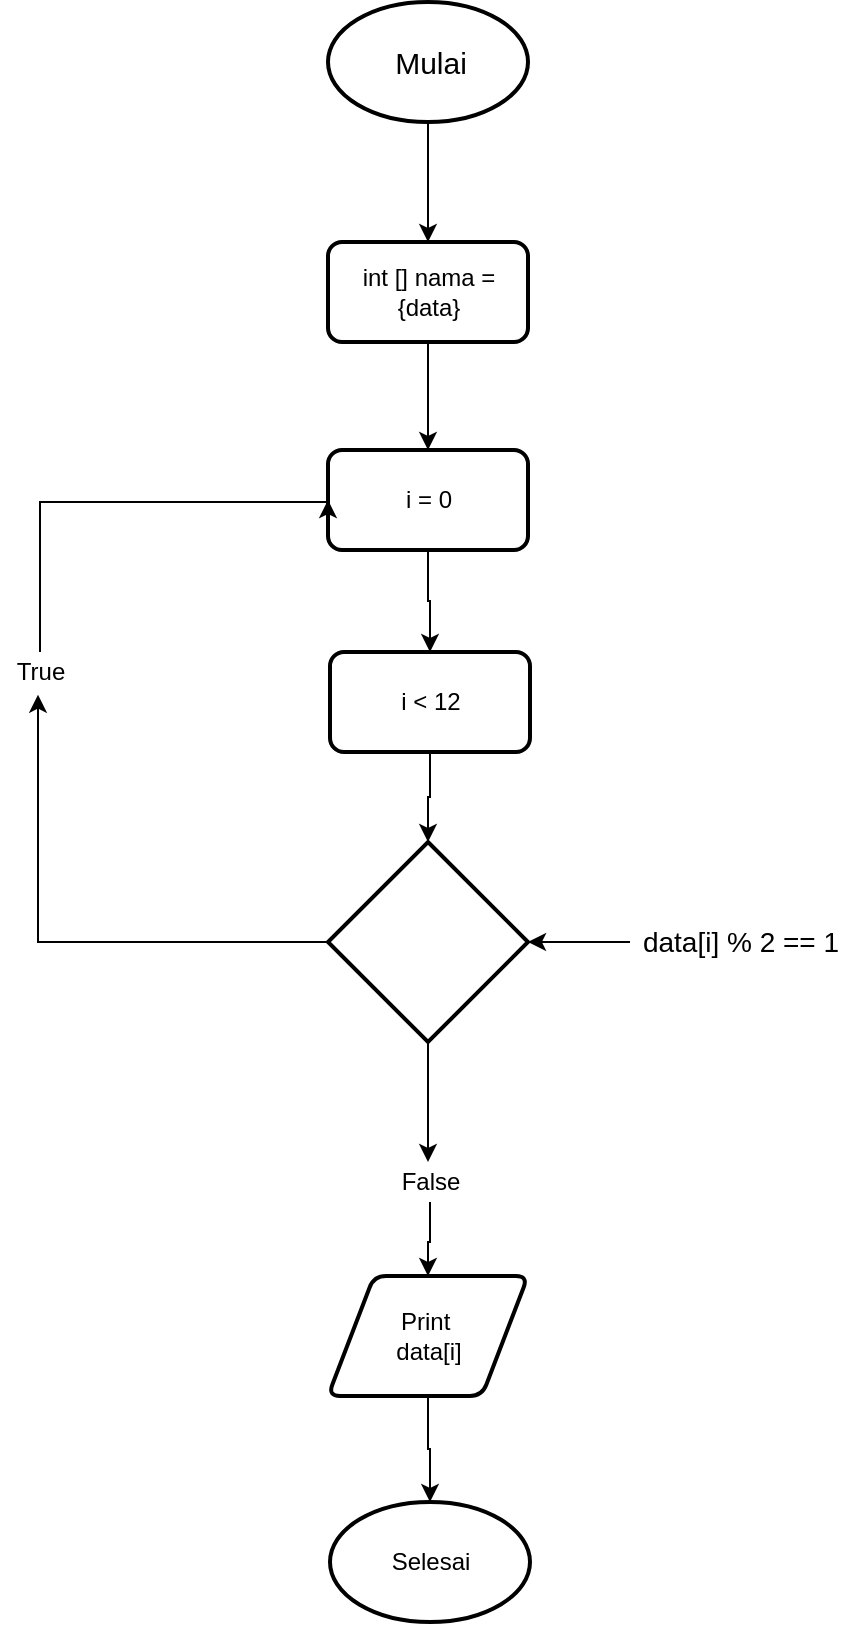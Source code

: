 <mxfile version="13.0.3" type="device"><diagram id="C5RBs43oDa-KdzZeNtuy" name="Page-1"><mxGraphModel dx="1136" dy="712" grid="1" gridSize="10" guides="1" tooltips="1" connect="1" arrows="1" fold="1" page="1" pageScale="1" pageWidth="1169" pageHeight="827" math="0" shadow="0"><root><mxCell id="WIyWlLk6GJQsqaUBKTNV-0"/><mxCell id="WIyWlLk6GJQsqaUBKTNV-1" parent="WIyWlLk6GJQsqaUBKTNV-0"/><mxCell id="V0pkCV93GiRgpE1GbYks-1" value="" style="shape=parallelogram;html=1;strokeWidth=2;perimeter=parallelogramPerimeter;whiteSpace=wrap;rounded=1;arcSize=12;size=0.23;" vertex="1" parent="WIyWlLk6GJQsqaUBKTNV-1"><mxGeometry x="364" y="827" width="100" height="60" as="geometry"/></mxCell><mxCell id="V0pkCV93GiRgpE1GbYks-2" value="" style="strokeWidth=2;html=1;shape=mxgraph.flowchart.start_1;whiteSpace=wrap;" vertex="1" parent="WIyWlLk6GJQsqaUBKTNV-1"><mxGeometry x="365" y="940" width="100" height="60" as="geometry"/></mxCell><mxCell id="V0pkCV93GiRgpE1GbYks-3" style="edgeStyle=orthogonalEdgeStyle;rounded=0;orthogonalLoop=1;jettySize=auto;html=1;entryX=0.5;entryY=0;entryDx=0;entryDy=0;" edge="1" parent="WIyWlLk6GJQsqaUBKTNV-1" source="V0pkCV93GiRgpE1GbYks-4" target="V0pkCV93GiRgpE1GbYks-6"><mxGeometry relative="1" as="geometry"/></mxCell><mxCell id="V0pkCV93GiRgpE1GbYks-4" value="" style="strokeWidth=2;html=1;shape=mxgraph.flowchart.start_1;whiteSpace=wrap;" vertex="1" parent="WIyWlLk6GJQsqaUBKTNV-1"><mxGeometry x="364" y="190" width="100" height="60" as="geometry"/></mxCell><mxCell id="V0pkCV93GiRgpE1GbYks-5" style="edgeStyle=orthogonalEdgeStyle;rounded=0;orthogonalLoop=1;jettySize=auto;html=1;entryX=0.5;entryY=0;entryDx=0;entryDy=0;" edge="1" parent="WIyWlLk6GJQsqaUBKTNV-1" source="V0pkCV93GiRgpE1GbYks-6" target="V0pkCV93GiRgpE1GbYks-8"><mxGeometry relative="1" as="geometry"><mxPoint x="414" y="240" as="targetPoint"/></mxGeometry></mxCell><mxCell id="V0pkCV93GiRgpE1GbYks-6" value="" style="rounded=1;whiteSpace=wrap;html=1;absoluteArcSize=1;arcSize=14;strokeWidth=2;" vertex="1" parent="WIyWlLk6GJQsqaUBKTNV-1"><mxGeometry x="364" y="310" width="100" height="50" as="geometry"/></mxCell><mxCell id="V0pkCV93GiRgpE1GbYks-7" style="edgeStyle=orthogonalEdgeStyle;rounded=0;orthogonalLoop=1;jettySize=auto;html=1;entryX=0.5;entryY=0;entryDx=0;entryDy=0;" edge="1" parent="WIyWlLk6GJQsqaUBKTNV-1" source="V0pkCV93GiRgpE1GbYks-8" target="V0pkCV93GiRgpE1GbYks-24"><mxGeometry relative="1" as="geometry"><mxPoint x="414" y="500" as="targetPoint"/></mxGeometry></mxCell><mxCell id="V0pkCV93GiRgpE1GbYks-8" value="" style="rounded=1;whiteSpace=wrap;html=1;absoluteArcSize=1;arcSize=14;strokeWidth=2;" vertex="1" parent="WIyWlLk6GJQsqaUBKTNV-1"><mxGeometry x="364" y="414" width="100" height="50" as="geometry"/></mxCell><mxCell id="V0pkCV93GiRgpE1GbYks-9" style="edgeStyle=orthogonalEdgeStyle;rounded=0;orthogonalLoop=1;jettySize=auto;html=1;entryX=0.475;entryY=1.067;entryDx=0;entryDy=0;entryPerimeter=0;" edge="1" parent="WIyWlLk6GJQsqaUBKTNV-1" source="V0pkCV93GiRgpE1GbYks-11" target="V0pkCV93GiRgpE1GbYks-13"><mxGeometry relative="1" as="geometry"/></mxCell><mxCell id="V0pkCV93GiRgpE1GbYks-10" style="edgeStyle=orthogonalEdgeStyle;rounded=0;orthogonalLoop=1;jettySize=auto;html=1;entryX=0.48;entryY=0;entryDx=0;entryDy=0;entryPerimeter=0;" edge="1" parent="WIyWlLk6GJQsqaUBKTNV-1" source="V0pkCV93GiRgpE1GbYks-11" target="V0pkCV93GiRgpE1GbYks-23"><mxGeometry relative="1" as="geometry"><mxPoint x="414" y="760" as="targetPoint"/></mxGeometry></mxCell><mxCell id="V0pkCV93GiRgpE1GbYks-11" value="" style="strokeWidth=2;html=1;shape=mxgraph.flowchart.decision;whiteSpace=wrap;" vertex="1" parent="WIyWlLk6GJQsqaUBKTNV-1"><mxGeometry x="364" y="610" width="100" height="100" as="geometry"/></mxCell><mxCell id="V0pkCV93GiRgpE1GbYks-12" style="edgeStyle=orthogonalEdgeStyle;rounded=0;orthogonalLoop=1;jettySize=auto;html=1;entryX=0;entryY=0.5;entryDx=0;entryDy=0;" edge="1" parent="WIyWlLk6GJQsqaUBKTNV-1" source="V0pkCV93GiRgpE1GbYks-13" target="V0pkCV93GiRgpE1GbYks-8"><mxGeometry relative="1" as="geometry"><mxPoint x="240" y="440" as="targetPoint"/><Array as="points"><mxPoint x="220" y="440"/><mxPoint x="364" y="440"/></Array></mxGeometry></mxCell><mxCell id="V0pkCV93GiRgpE1GbYks-13" value="True" style="text;html=1;resizable=0;autosize=1;align=center;verticalAlign=middle;points=[];fillColor=none;strokeColor=none;rounded=0;" vertex="1" parent="WIyWlLk6GJQsqaUBKTNV-1"><mxGeometry x="200" y="515" width="40" height="20" as="geometry"/></mxCell><mxCell id="V0pkCV93GiRgpE1GbYks-14" value="Selesai" style="text;html=1;resizable=0;autosize=1;align=center;verticalAlign=middle;points=[];fillColor=none;strokeColor=none;rounded=0;" vertex="1" parent="WIyWlLk6GJQsqaUBKTNV-1"><mxGeometry x="385" y="960" width="60" height="20" as="geometry"/></mxCell><mxCell id="V0pkCV93GiRgpE1GbYks-15" style="edgeStyle=orthogonalEdgeStyle;rounded=0;orthogonalLoop=1;jettySize=auto;html=1;entryX=1;entryY=0.5;entryDx=0;entryDy=0;entryPerimeter=0;" edge="1" parent="WIyWlLk6GJQsqaUBKTNV-1" source="V0pkCV93GiRgpE1GbYks-16" target="V0pkCV93GiRgpE1GbYks-11"><mxGeometry relative="1" as="geometry"/></mxCell><mxCell id="V0pkCV93GiRgpE1GbYks-16" value="&lt;font style=&quot;font-size: 14px&quot;&gt;data[i] % 2 == 1&lt;/font&gt;" style="text;html=1;resizable=0;autosize=1;align=center;verticalAlign=middle;points=[];fillColor=none;strokeColor=none;rounded=0;" vertex="1" parent="WIyWlLk6GJQsqaUBKTNV-1"><mxGeometry x="515" y="650" width="110" height="20" as="geometry"/></mxCell><mxCell id="V0pkCV93GiRgpE1GbYks-17" value="i = 0" style="text;html=1;resizable=0;autosize=1;align=center;verticalAlign=middle;points=[];fillColor=none;strokeColor=none;rounded=0;" vertex="1" parent="WIyWlLk6GJQsqaUBKTNV-1"><mxGeometry x="394" y="429" width="40" height="20" as="geometry"/></mxCell><mxCell id="V0pkCV93GiRgpE1GbYks-18" value="int [] nama =&lt;br&gt;{data}" style="text;html=1;resizable=0;autosize=1;align=center;verticalAlign=middle;points=[];fillColor=none;strokeColor=none;rounded=0;" vertex="1" parent="WIyWlLk6GJQsqaUBKTNV-1"><mxGeometry x="374" y="320" width="80" height="30" as="geometry"/></mxCell><mxCell id="V0pkCV93GiRgpE1GbYks-19" value="&lt;font style=&quot;font-size: 15px&quot;&gt;Mulai&lt;/font&gt;" style="text;html=1;resizable=0;autosize=1;align=center;verticalAlign=middle;points=[];fillColor=none;strokeColor=none;rounded=0;" vertex="1" parent="WIyWlLk6GJQsqaUBKTNV-1"><mxGeometry x="390" y="210" width="50" height="20" as="geometry"/></mxCell><mxCell id="V0pkCV93GiRgpE1GbYks-20" style="edgeStyle=orthogonalEdgeStyle;rounded=0;orthogonalLoop=1;jettySize=auto;html=1;entryX=0.5;entryY=0;entryDx=0;entryDy=0;entryPerimeter=0;exitX=0.5;exitY=1;exitDx=0;exitDy=0;" edge="1" parent="WIyWlLk6GJQsqaUBKTNV-1" source="V0pkCV93GiRgpE1GbYks-1" target="V0pkCV93GiRgpE1GbYks-2"><mxGeometry relative="1" as="geometry"><mxPoint x="415" y="890" as="targetPoint"/></mxGeometry></mxCell><mxCell id="V0pkCV93GiRgpE1GbYks-21" value="Print&amp;nbsp;&lt;br&gt;data[i]" style="text;html=1;resizable=0;autosize=1;align=center;verticalAlign=middle;points=[];fillColor=none;strokeColor=none;rounded=0;" vertex="1" parent="WIyWlLk6GJQsqaUBKTNV-1"><mxGeometry x="389" y="842" width="50" height="30" as="geometry"/></mxCell><mxCell id="V0pkCV93GiRgpE1GbYks-22" style="edgeStyle=orthogonalEdgeStyle;rounded=0;orthogonalLoop=1;jettySize=auto;html=1;entryX=0.5;entryY=0;entryDx=0;entryDy=0;" edge="1" parent="WIyWlLk6GJQsqaUBKTNV-1" source="V0pkCV93GiRgpE1GbYks-23" target="V0pkCV93GiRgpE1GbYks-1"><mxGeometry relative="1" as="geometry"/></mxCell><mxCell id="V0pkCV93GiRgpE1GbYks-23" value="False" style="text;html=1;resizable=0;autosize=1;align=center;verticalAlign=middle;points=[];fillColor=none;strokeColor=none;rounded=0;" vertex="1" parent="WIyWlLk6GJQsqaUBKTNV-1"><mxGeometry x="390" y="770" width="50" height="20" as="geometry"/></mxCell><mxCell id="V0pkCV93GiRgpE1GbYks-25" style="edgeStyle=orthogonalEdgeStyle;rounded=0;orthogonalLoop=1;jettySize=auto;html=1;" edge="1" parent="WIyWlLk6GJQsqaUBKTNV-1" source="V0pkCV93GiRgpE1GbYks-24" target="V0pkCV93GiRgpE1GbYks-11"><mxGeometry relative="1" as="geometry"/></mxCell><mxCell id="V0pkCV93GiRgpE1GbYks-24" value="" style="rounded=1;whiteSpace=wrap;html=1;absoluteArcSize=1;arcSize=14;strokeWidth=2;" vertex="1" parent="WIyWlLk6GJQsqaUBKTNV-1"><mxGeometry x="365" y="515" width="100" height="50" as="geometry"/></mxCell><mxCell id="V0pkCV93GiRgpE1GbYks-26" value="i &amp;lt; 12" style="text;html=1;resizable=0;autosize=1;align=center;verticalAlign=middle;points=[];fillColor=none;strokeColor=none;rounded=0;" vertex="1" parent="WIyWlLk6GJQsqaUBKTNV-1"><mxGeometry x="390" y="530" width="50" height="20" as="geometry"/></mxCell></root></mxGraphModel></diagram></mxfile>